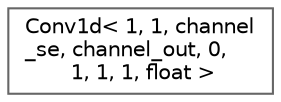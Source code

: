 digraph "Graphical Class Hierarchy"
{
 // LATEX_PDF_SIZE
  bgcolor="transparent";
  edge [fontname=Helvetica,fontsize=10,labelfontname=Helvetica,labelfontsize=10];
  node [fontname=Helvetica,fontsize=10,shape=box,height=0.2,width=0.4];
  rankdir="LR";
  Node0 [id="Node000000",label="Conv1d\< 1, 1, channel\l_se, channel_out, 0,\l 1, 1, 1, float \>",height=0.2,width=0.4,color="grey40", fillcolor="white", style="filled",URL="$class_conv1d.html",tooltip=" "];
}
